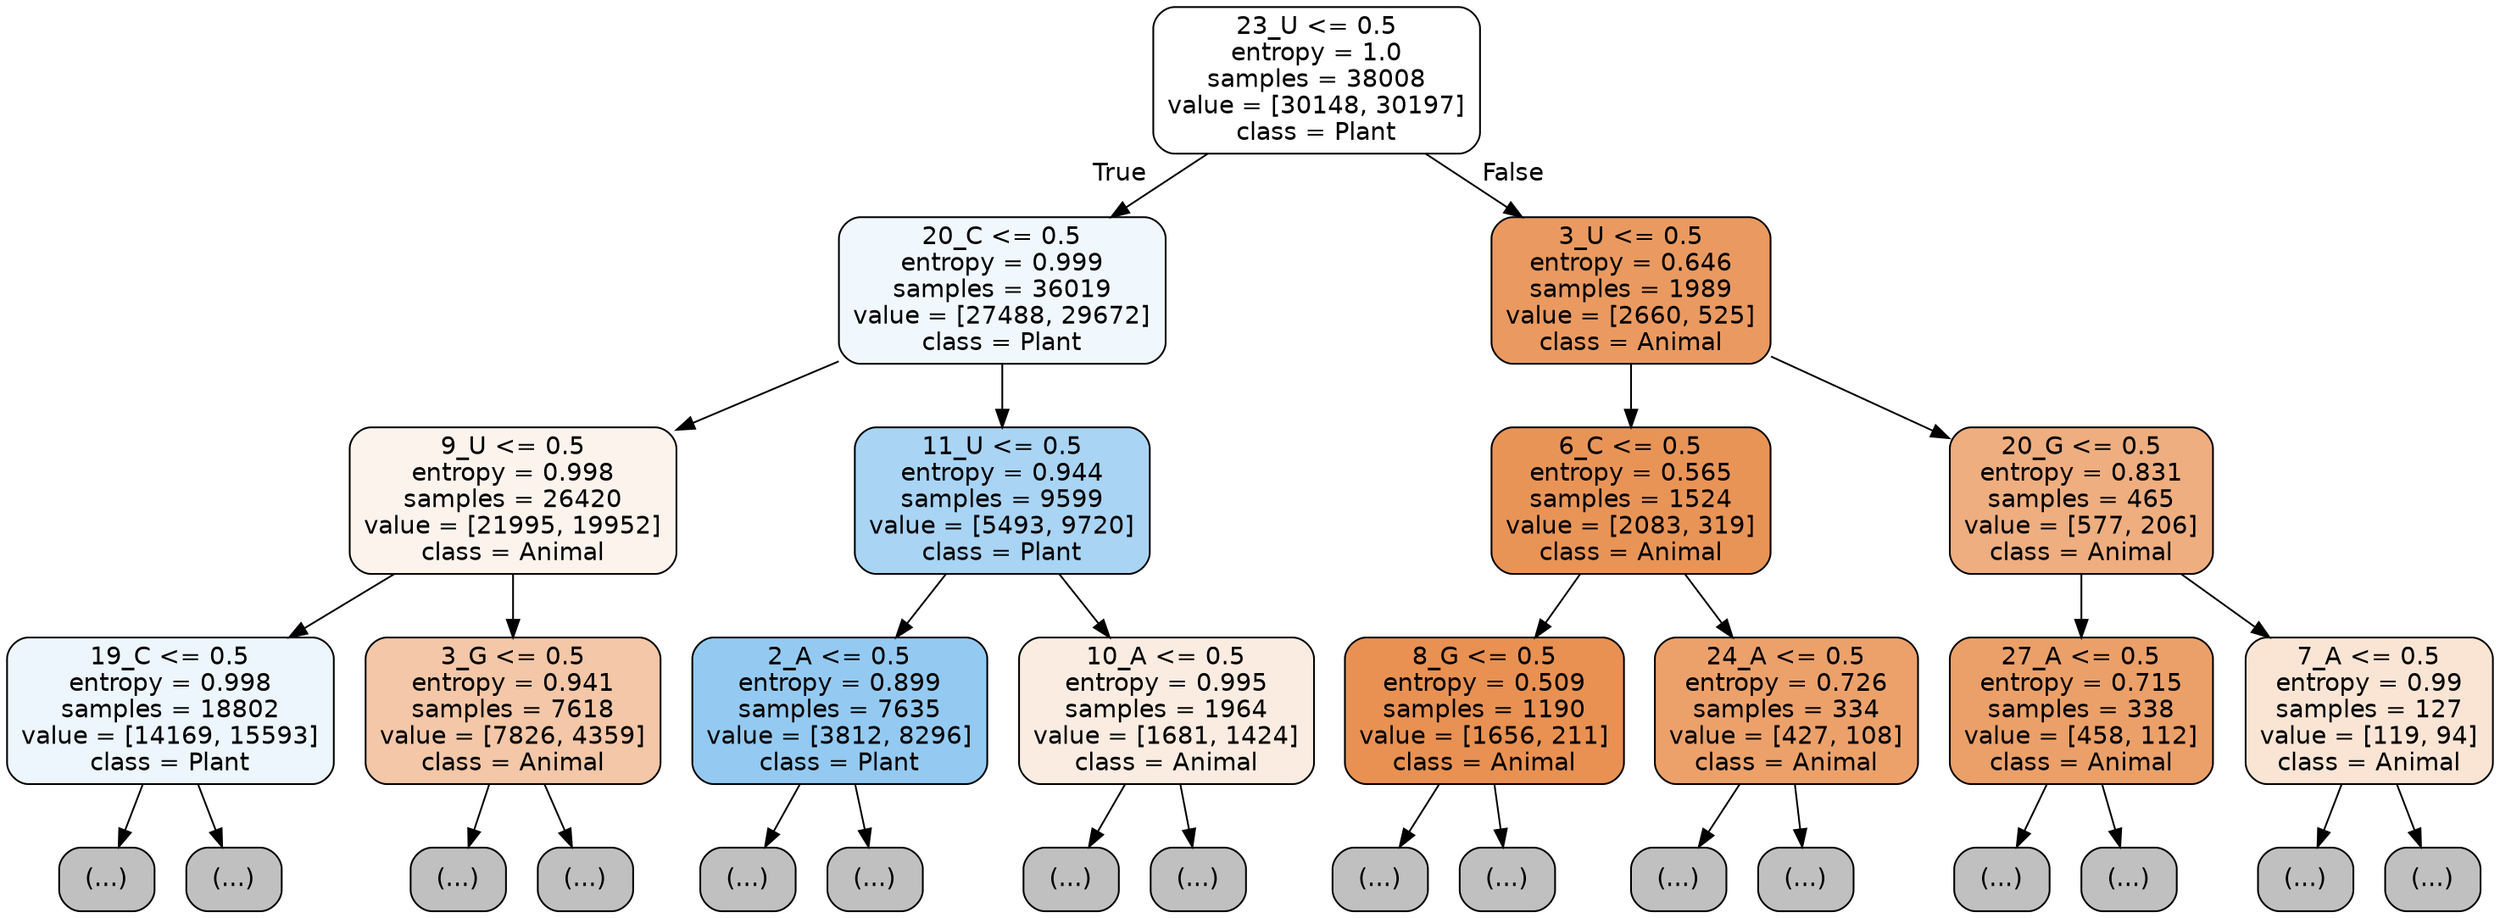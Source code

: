 digraph Tree {
node [shape=box, style="filled, rounded", color="black", fontname="helvetica"] ;
edge [fontname="helvetica"] ;
0 [label="23_U <= 0.5\nentropy = 1.0\nsamples = 38008\nvalue = [30148, 30197]\nclass = Plant", fillcolor="#ffffff"] ;
1 [label="20_C <= 0.5\nentropy = 0.999\nsamples = 36019\nvalue = [27488, 29672]\nclass = Plant", fillcolor="#f0f8fd"] ;
0 -> 1 [labeldistance=2.5, labelangle=45, headlabel="True"] ;
2 [label="9_U <= 0.5\nentropy = 0.998\nsamples = 26420\nvalue = [21995, 19952]\nclass = Animal", fillcolor="#fdf3ed"] ;
1 -> 2 ;
3 [label="19_C <= 0.5\nentropy = 0.998\nsamples = 18802\nvalue = [14169, 15593]\nclass = Plant", fillcolor="#edf6fd"] ;
2 -> 3 ;
4 [label="(...)", fillcolor="#C0C0C0"] ;
3 -> 4 ;
6623 [label="(...)", fillcolor="#C0C0C0"] ;
3 -> 6623 ;
8836 [label="3_G <= 0.5\nentropy = 0.941\nsamples = 7618\nvalue = [7826, 4359]\nclass = Animal", fillcolor="#f3c7a7"] ;
2 -> 8836 ;
8837 [label="(...)", fillcolor="#C0C0C0"] ;
8836 -> 8837 ;
11412 [label="(...)", fillcolor="#C0C0C0"] ;
8836 -> 11412 ;
12367 [label="11_U <= 0.5\nentropy = 0.944\nsamples = 9599\nvalue = [5493, 9720]\nclass = Plant", fillcolor="#a9d4f4"] ;
1 -> 12367 ;
12368 [label="2_A <= 0.5\nentropy = 0.899\nsamples = 7635\nvalue = [3812, 8296]\nclass = Plant", fillcolor="#94caf1"] ;
12367 -> 12368 ;
12369 [label="(...)", fillcolor="#C0C0C0"] ;
12368 -> 12369 ;
14532 [label="(...)", fillcolor="#C0C0C0"] ;
12368 -> 14532 ;
15139 [label="10_A <= 0.5\nentropy = 0.995\nsamples = 1964\nvalue = [1681, 1424]\nclass = Animal", fillcolor="#fbece1"] ;
12367 -> 15139 ;
15140 [label="(...)", fillcolor="#C0C0C0"] ;
15139 -> 15140 ;
15999 [label="(...)", fillcolor="#C0C0C0"] ;
15139 -> 15999 ;
16248 [label="3_U <= 0.5\nentropy = 0.646\nsamples = 1989\nvalue = [2660, 525]\nclass = Animal", fillcolor="#ea9a60"] ;
0 -> 16248 [labeldistance=2.5, labelangle=-45, headlabel="False"] ;
16249 [label="6_C <= 0.5\nentropy = 0.565\nsamples = 1524\nvalue = [2083, 319]\nclass = Animal", fillcolor="#e99457"] ;
16248 -> 16249 ;
16250 [label="8_G <= 0.5\nentropy = 0.509\nsamples = 1190\nvalue = [1656, 211]\nclass = Animal", fillcolor="#e89152"] ;
16249 -> 16250 ;
16251 [label="(...)", fillcolor="#C0C0C0"] ;
16250 -> 16251 ;
16532 [label="(...)", fillcolor="#C0C0C0"] ;
16250 -> 16532 ;
16627 [label="24_A <= 0.5\nentropy = 0.726\nsamples = 334\nvalue = [427, 108]\nclass = Animal", fillcolor="#eca16b"] ;
16249 -> 16627 ;
16628 [label="(...)", fillcolor="#C0C0C0"] ;
16627 -> 16628 ;
16769 [label="(...)", fillcolor="#C0C0C0"] ;
16627 -> 16769 ;
16780 [label="20_G <= 0.5\nentropy = 0.831\nsamples = 465\nvalue = [577, 206]\nclass = Animal", fillcolor="#eeae80"] ;
16248 -> 16780 ;
16781 [label="27_A <= 0.5\nentropy = 0.715\nsamples = 338\nvalue = [458, 112]\nclass = Animal", fillcolor="#eba069"] ;
16780 -> 16781 ;
16782 [label="(...)", fillcolor="#C0C0C0"] ;
16781 -> 16782 ;
16935 [label="(...)", fillcolor="#C0C0C0"] ;
16781 -> 16935 ;
16936 [label="7_A <= 0.5\nentropy = 0.99\nsamples = 127\nvalue = [119, 94]\nclass = Animal", fillcolor="#fae5d5"] ;
16780 -> 16936 ;
16937 [label="(...)", fillcolor="#C0C0C0"] ;
16936 -> 16937 ;
16980 [label="(...)", fillcolor="#C0C0C0"] ;
16936 -> 16980 ;
}